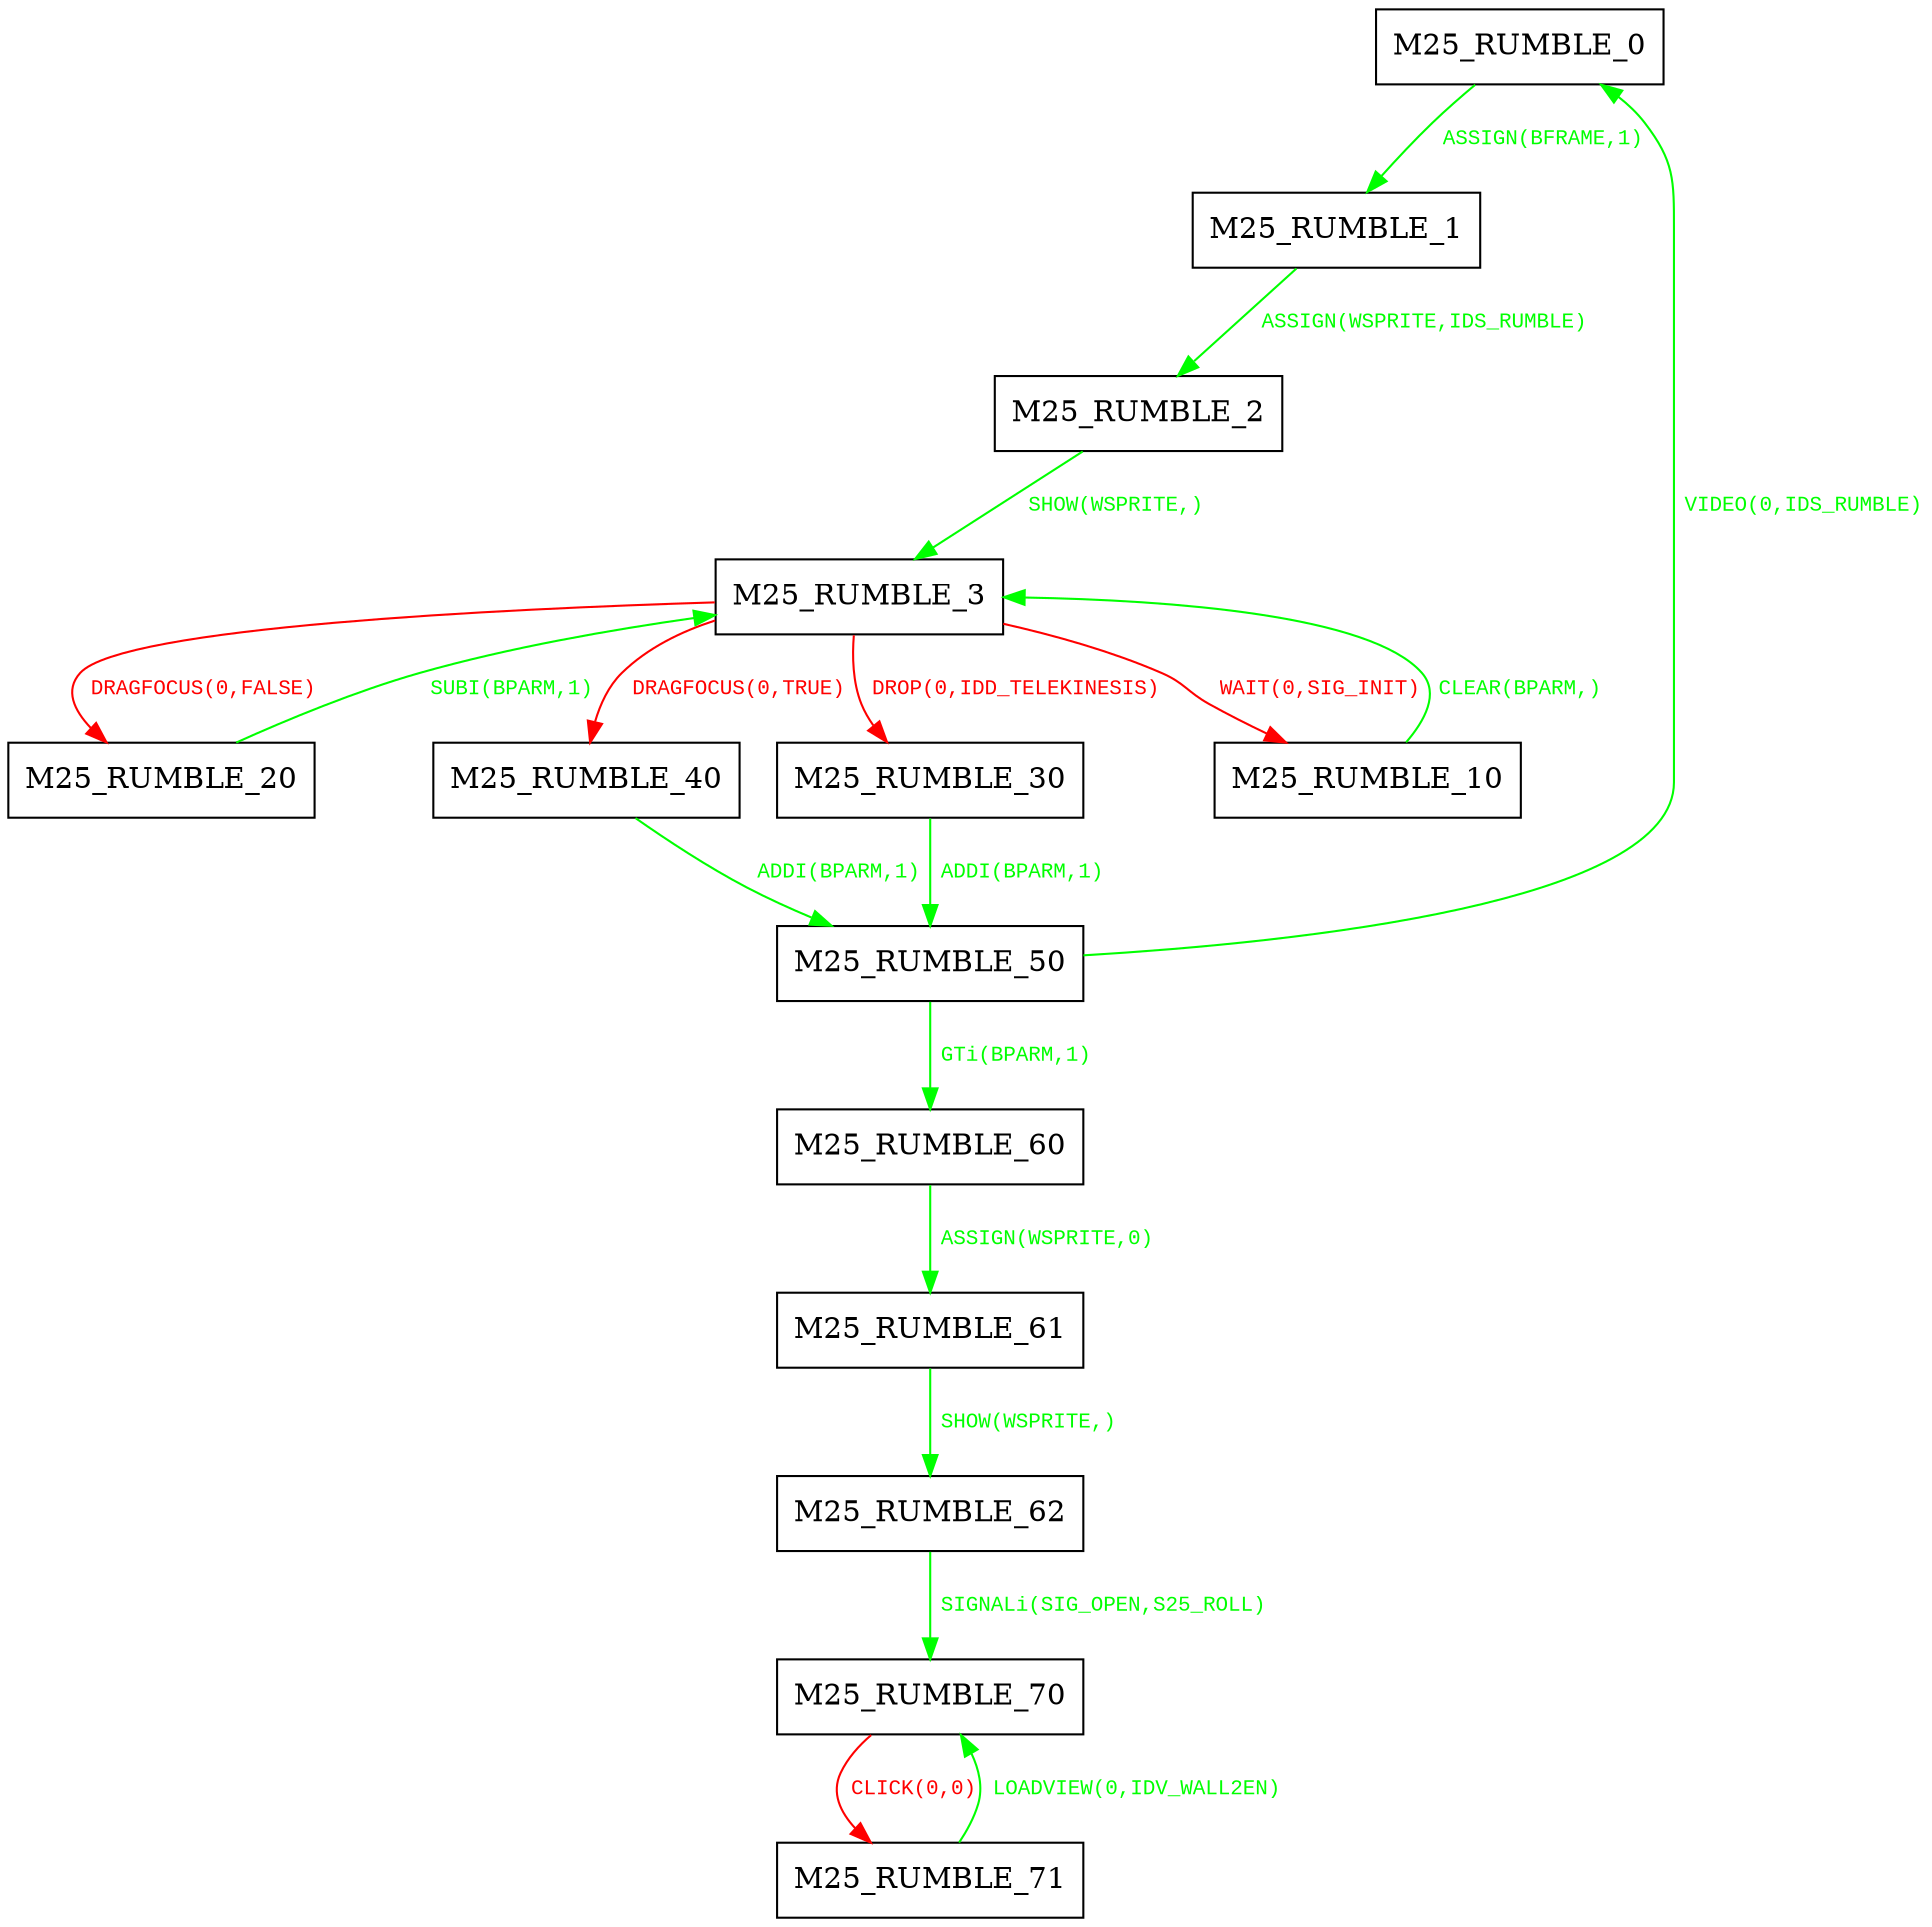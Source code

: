 digraph {
 node [shape=record];
"M25_RUMBLE_0" -> "M25_RUMBLE_1"[color=green, fontcolor=green, label=< <font face="Courier New" point-size="10">
ASSIGN(BFRAME,1)<br/>
</font>>];
"M25_RUMBLE_1" -> "M25_RUMBLE_2"[color=green, fontcolor=green, label=< <font face="Courier New" point-size="10">
ASSIGN(WSPRITE,IDS_RUMBLE)<br/>
</font>>];
"M25_RUMBLE_2" -> "M25_RUMBLE_3"[color=green, fontcolor=green, label=< <font face="Courier New" point-size="10">
SHOW(WSPRITE,)<br/>
</font>>];
"M25_RUMBLE_3" -> "M25_RUMBLE_20"[color=red, fontcolor=red, label=< <font face="Courier New" point-size="10">
DRAGFOCUS(0,FALSE)<br/>
</font>>];
"M25_RUMBLE_3" -> "M25_RUMBLE_40"[color=red, fontcolor=red, label=< <font face="Courier New" point-size="10">
DRAGFOCUS(0,TRUE)<br/>
</font>>];
"M25_RUMBLE_3" -> "M25_RUMBLE_30"[color=red, fontcolor=red, label=< <font face="Courier New" point-size="10">
DROP(0,IDD_TELEKINESIS)<br/>
</font>>];
"M25_RUMBLE_3" -> "M25_RUMBLE_10"[color=red, fontcolor=red, label=< <font face="Courier New" point-size="10">
WAIT(0,SIG_INIT)<br/>
</font>>];
"M25_RUMBLE_10" -> "M25_RUMBLE_3"[color=green, fontcolor=green, label=< <font face="Courier New" point-size="10">
CLEAR(BPARM,)<br/>
</font>>];
"M25_RUMBLE_20" -> "M25_RUMBLE_3"[color=green, fontcolor=green, label=< <font face="Courier New" point-size="10">
SUBI(BPARM,1)<br/>
</font>>];
"M25_RUMBLE_30" -> "M25_RUMBLE_50"[color=green, fontcolor=green, label=< <font face="Courier New" point-size="10">
ADDI(BPARM,1)<br/>
</font>>];
"M25_RUMBLE_40" -> "M25_RUMBLE_50"[color=green, fontcolor=green, label=< <font face="Courier New" point-size="10">
ADDI(BPARM,1)<br/>
</font>>];
"M25_RUMBLE_50" -> "M25_RUMBLE_60"[color=green, fontcolor=green, label=< <font face="Courier New" point-size="10">
GTi(BPARM,1)<br/>
</font>>];
"M25_RUMBLE_50" -> "M25_RUMBLE_0"[color=green, fontcolor=green, label=< <font face="Courier New" point-size="10">
VIDEO(0,IDS_RUMBLE)<br/>
</font>>];
"M25_RUMBLE_60" -> "M25_RUMBLE_61"[color=green, fontcolor=green, label=< <font face="Courier New" point-size="10">
ASSIGN(WSPRITE,0)<br/>
</font>>];
"M25_RUMBLE_61" -> "M25_RUMBLE_62"[color=green, fontcolor=green, label=< <font face="Courier New" point-size="10">
SHOW(WSPRITE,)<br/>
</font>>];
"M25_RUMBLE_62" -> "M25_RUMBLE_70"[color=green, fontcolor=green, label=< <font face="Courier New" point-size="10">
SIGNALi(SIG_OPEN,S25_ROLL)<br/>
</font>>];
"M25_RUMBLE_70" -> "M25_RUMBLE_71"[color=red, fontcolor=red, label=< <font face="Courier New" point-size="10">
CLICK(0,0)<br/>
</font>>];
"M25_RUMBLE_71" -> "M25_RUMBLE_70"[color=green, fontcolor=green, label=< <font face="Courier New" point-size="10">
LOADVIEW(0,IDV_WALL2EN)<br/>
</font>>];
}
